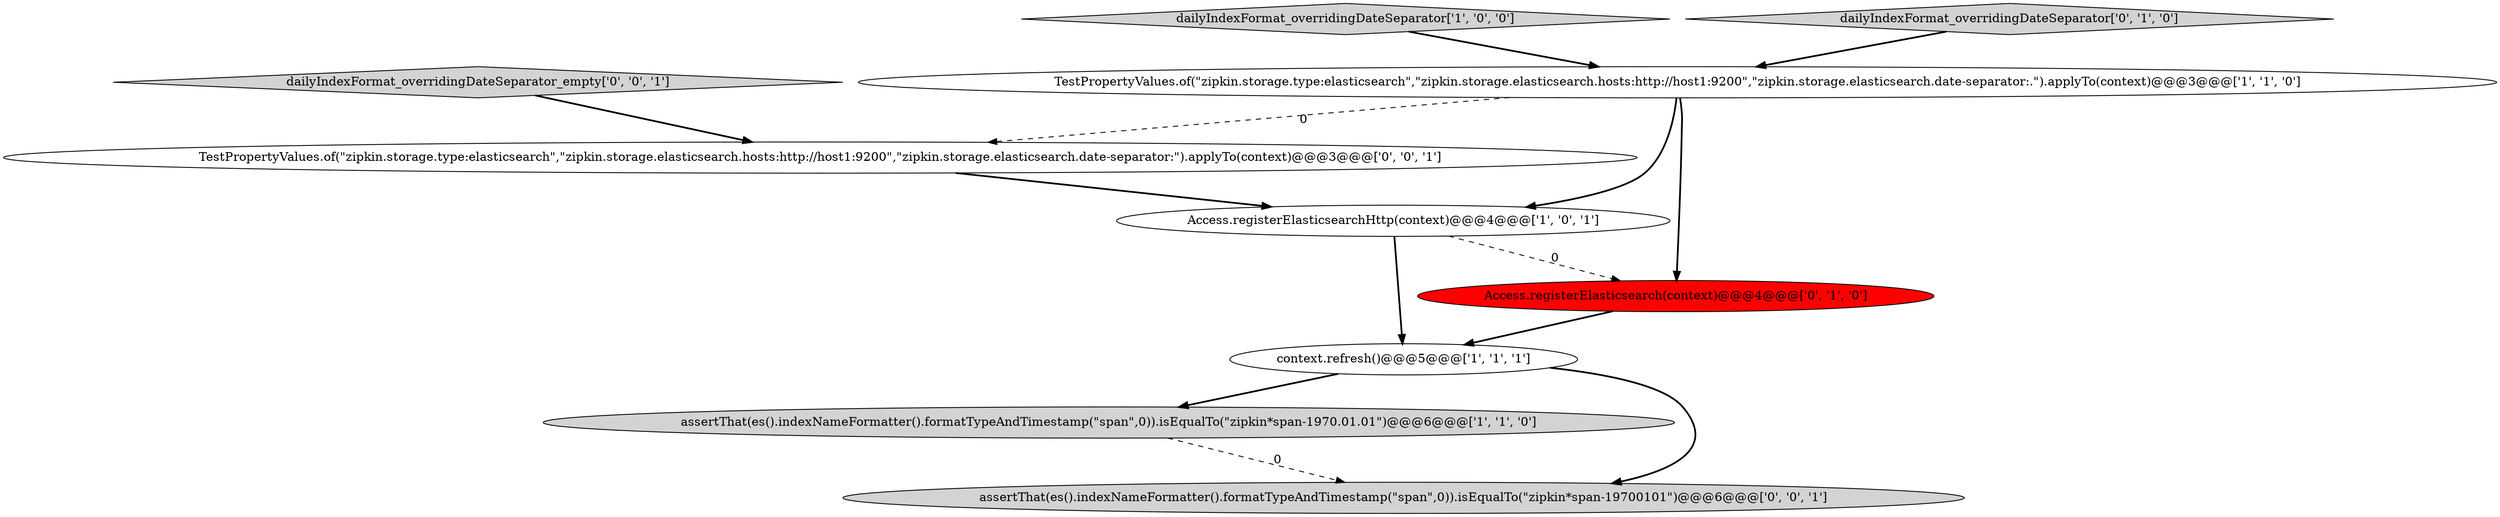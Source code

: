 digraph {
8 [style = filled, label = "TestPropertyValues.of(\"zipkin.storage.type:elasticsearch\",\"zipkin.storage.elasticsearch.hosts:http://host1:9200\",\"zipkin.storage.elasticsearch.date-separator:\").applyTo(context)@@@3@@@['0', '0', '1']", fillcolor = white, shape = ellipse image = "AAA0AAABBB3BBB"];
1 [style = filled, label = "TestPropertyValues.of(\"zipkin.storage.type:elasticsearch\",\"zipkin.storage.elasticsearch.hosts:http://host1:9200\",\"zipkin.storage.elasticsearch.date-separator:.\").applyTo(context)@@@3@@@['1', '1', '0']", fillcolor = white, shape = ellipse image = "AAA0AAABBB1BBB"];
7 [style = filled, label = "dailyIndexFormat_overridingDateSeparator_empty['0', '0', '1']", fillcolor = lightgray, shape = diamond image = "AAA0AAABBB3BBB"];
0 [style = filled, label = "assertThat(es().indexNameFormatter().formatTypeAndTimestamp(\"span\",0)).isEqualTo(\"zipkin*span-1970.01.01\")@@@6@@@['1', '1', '0']", fillcolor = lightgray, shape = ellipse image = "AAA0AAABBB1BBB"];
4 [style = filled, label = "Access.registerElasticsearchHttp(context)@@@4@@@['1', '0', '1']", fillcolor = white, shape = ellipse image = "AAA0AAABBB1BBB"];
9 [style = filled, label = "assertThat(es().indexNameFormatter().formatTypeAndTimestamp(\"span\",0)).isEqualTo(\"zipkin*span-19700101\")@@@6@@@['0', '0', '1']", fillcolor = lightgray, shape = ellipse image = "AAA0AAABBB3BBB"];
2 [style = filled, label = "context.refresh()@@@5@@@['1', '1', '1']", fillcolor = white, shape = ellipse image = "AAA0AAABBB1BBB"];
3 [style = filled, label = "dailyIndexFormat_overridingDateSeparator['1', '0', '0']", fillcolor = lightgray, shape = diamond image = "AAA0AAABBB1BBB"];
6 [style = filled, label = "Access.registerElasticsearch(context)@@@4@@@['0', '1', '0']", fillcolor = red, shape = ellipse image = "AAA1AAABBB2BBB"];
5 [style = filled, label = "dailyIndexFormat_overridingDateSeparator['0', '1', '0']", fillcolor = lightgray, shape = diamond image = "AAA0AAABBB2BBB"];
5->1 [style = bold, label=""];
1->8 [style = dashed, label="0"];
1->4 [style = bold, label=""];
2->0 [style = bold, label=""];
1->6 [style = bold, label=""];
4->2 [style = bold, label=""];
8->4 [style = bold, label=""];
2->9 [style = bold, label=""];
0->9 [style = dashed, label="0"];
3->1 [style = bold, label=""];
4->6 [style = dashed, label="0"];
7->8 [style = bold, label=""];
6->2 [style = bold, label=""];
}
